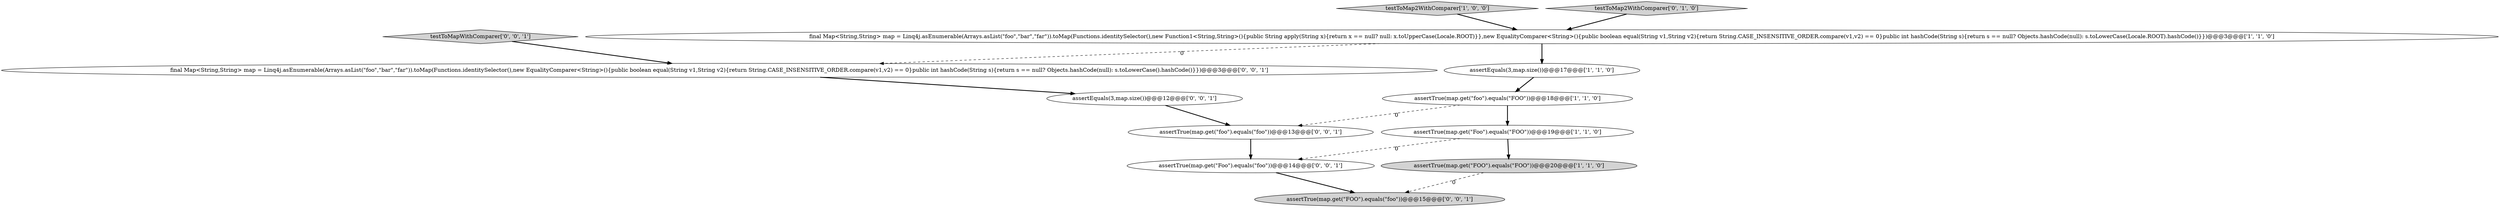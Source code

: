 digraph {
3 [style = filled, label = "assertTrue(map.get(\"FOO\").equals(\"FOO\"))@@@20@@@['1', '1', '0']", fillcolor = lightgray, shape = ellipse image = "AAA0AAABBB1BBB"];
7 [style = filled, label = "assertTrue(map.get(\"Foo\").equals(\"foo\"))@@@14@@@['0', '0', '1']", fillcolor = white, shape = ellipse image = "AAA0AAABBB3BBB"];
1 [style = filled, label = "testToMap2WithComparer['1', '0', '0']", fillcolor = lightgray, shape = diamond image = "AAA0AAABBB1BBB"];
5 [style = filled, label = "assertTrue(map.get(\"foo\").equals(\"FOO\"))@@@18@@@['1', '1', '0']", fillcolor = white, shape = ellipse image = "AAA0AAABBB1BBB"];
10 [style = filled, label = "testToMapWithComparer['0', '0', '1']", fillcolor = lightgray, shape = diamond image = "AAA0AAABBB3BBB"];
12 [style = filled, label = "assertTrue(map.get(\"FOO\").equals(\"foo\"))@@@15@@@['0', '0', '1']", fillcolor = lightgray, shape = ellipse image = "AAA0AAABBB3BBB"];
4 [style = filled, label = "final Map<String,String> map = Linq4j.asEnumerable(Arrays.asList(\"foo\",\"bar\",\"far\")).toMap(Functions.identitySelector(),new Function1<String,String>(){public String apply(String x){return x == null? null: x.toUpperCase(Locale.ROOT)}},new EqualityComparer<String>(){public boolean equal(String v1,String v2){return String.CASE_INSENSITIVE_ORDER.compare(v1,v2) == 0}public int hashCode(String s){return s == null? Objects.hashCode(null): s.toLowerCase(Locale.ROOT).hashCode()}})@@@3@@@['1', '1', '0']", fillcolor = white, shape = ellipse image = "AAA0AAABBB1BBB"];
11 [style = filled, label = "assertEquals(3,map.size())@@@12@@@['0', '0', '1']", fillcolor = white, shape = ellipse image = "AAA0AAABBB3BBB"];
9 [style = filled, label = "final Map<String,String> map = Linq4j.asEnumerable(Arrays.asList(\"foo\",\"bar\",\"far\")).toMap(Functions.identitySelector(),new EqualityComparer<String>(){public boolean equal(String v1,String v2){return String.CASE_INSENSITIVE_ORDER.compare(v1,v2) == 0}public int hashCode(String s){return s == null? Objects.hashCode(null): s.toLowerCase().hashCode()}})@@@3@@@['0', '0', '1']", fillcolor = white, shape = ellipse image = "AAA0AAABBB3BBB"];
8 [style = filled, label = "assertTrue(map.get(\"foo\").equals(\"foo\"))@@@13@@@['0', '0', '1']", fillcolor = white, shape = ellipse image = "AAA0AAABBB3BBB"];
0 [style = filled, label = "assertEquals(3,map.size())@@@17@@@['1', '1', '0']", fillcolor = white, shape = ellipse image = "AAA0AAABBB1BBB"];
2 [style = filled, label = "assertTrue(map.get(\"Foo\").equals(\"FOO\"))@@@19@@@['1', '1', '0']", fillcolor = white, shape = ellipse image = "AAA0AAABBB1BBB"];
6 [style = filled, label = "testToMap2WithComparer['0', '1', '0']", fillcolor = lightgray, shape = diamond image = "AAA0AAABBB2BBB"];
5->2 [style = bold, label=""];
8->7 [style = bold, label=""];
4->9 [style = dashed, label="0"];
10->9 [style = bold, label=""];
5->8 [style = dashed, label="0"];
2->7 [style = dashed, label="0"];
7->12 [style = bold, label=""];
0->5 [style = bold, label=""];
9->11 [style = bold, label=""];
11->8 [style = bold, label=""];
6->4 [style = bold, label=""];
3->12 [style = dashed, label="0"];
4->0 [style = bold, label=""];
1->4 [style = bold, label=""];
2->3 [style = bold, label=""];
}
